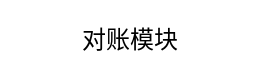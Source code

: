 <mxfile version="12.1.9" type="github" pages="1"><diagram id="4JpGRGy8voZu0mF4KgXn" name="Page-1"><mxGraphModel dx="1278" dy="548" grid="1" gridSize="10" guides="1" tooltips="1" connect="1" arrows="1" fold="1" page="1" pageScale="1" pageWidth="827" pageHeight="1169" math="0" shadow="0"><root><mxCell id="0"/><mxCell id="1" parent="0"/><mxCell id="fTlTo1wBs70WhyVbYSTL-1" value="对账模块" style="text;html=1;strokeColor=none;fillColor=none;align=center;verticalAlign=middle;whiteSpace=wrap;rounded=0;" vertex="1" parent="1"><mxGeometry x="40" y="50" width="130" height="40" as="geometry"/></mxCell></root></mxGraphModel></diagram></mxfile>